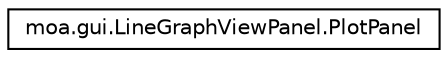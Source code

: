 digraph G
{
  edge [fontname="Helvetica",fontsize="10",labelfontname="Helvetica",labelfontsize="10"];
  node [fontname="Helvetica",fontsize="10",shape=record];
  rankdir=LR;
  Node1 [label="moa.gui.LineGraphViewPanel.PlotPanel",height=0.2,width=0.4,color="black", fillcolor="white", style="filled",URL="$classmoa_1_1gui_1_1LineGraphViewPanel_1_1PlotPanel.html"];
}
